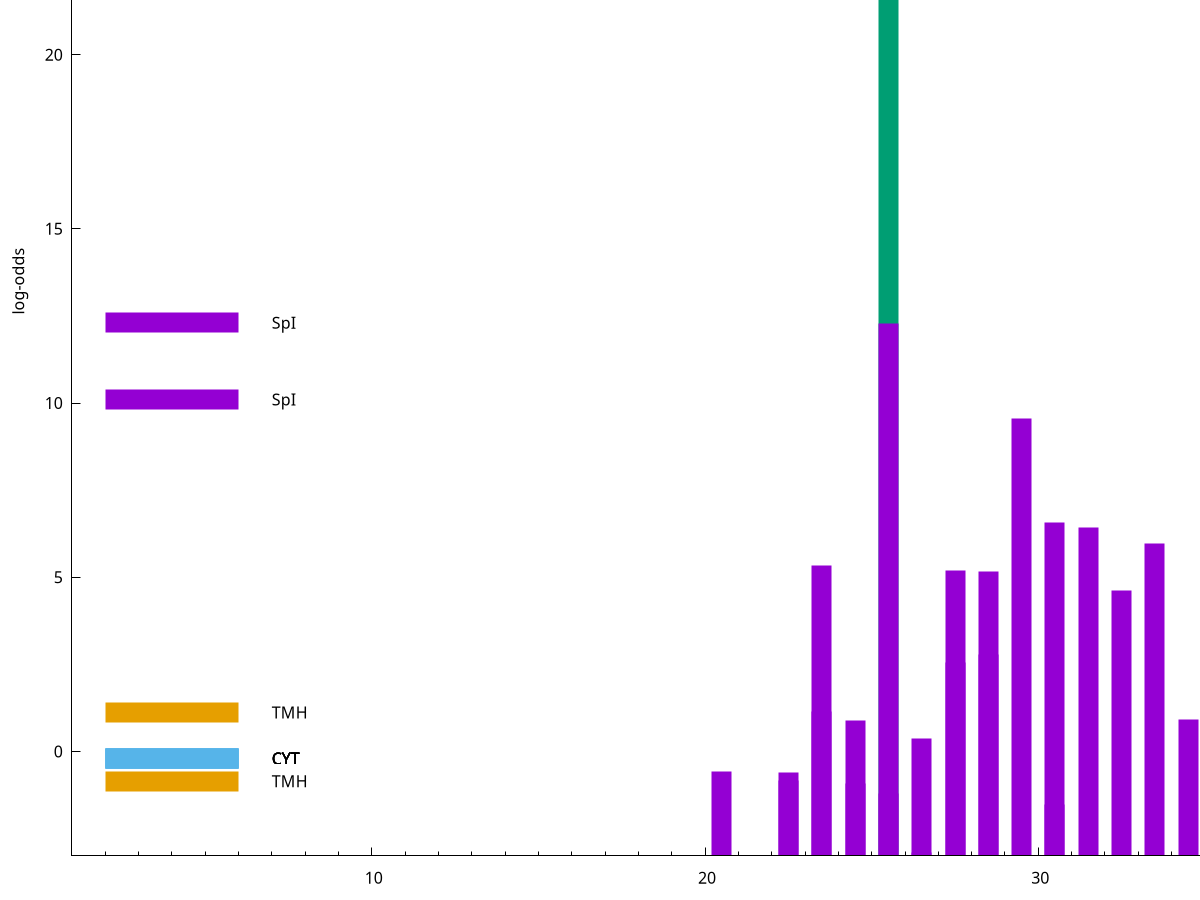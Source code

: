 set title "LipoP predictions for SRR5666568.gff"
set size 2., 1.4
set xrange [1:70] 
set mxtics 10
set yrange [-3:30]
set y2range [0:33]
set ylabel "log-odds"
set term postscript eps color solid "Helvetica" 30
set output "SRR5666568.gff119.eps"
set arrow from 2,26.0956 to 6,26.0956 nohead lt 2 lw 20
set label "SpII" at 7,26.0956
set arrow from 2,12.3028 to 6,12.3028 nohead lt 1 lw 20
set label "SpI" at 7,12.3028
set arrow from 2,10.1004 to 6,10.1004 nohead lt 1 lw 20
set label "SpI" at 7,10.1004
set arrow from 2,1.11462 to 6,1.11462 nohead lt 4 lw 20
set label "TMH" at 7,1.11462
set arrow from 2,-0.200913 to 6,-0.200913 nohead lt 3 lw 20
set label "CYT" at 7,-0.200913
set arrow from 2,-0.200913 to 6,-0.200913 nohead lt 3 lw 20
set label "CYT" at 7,-0.200913
set arrow from 2,-0.200913 to 6,-0.200913 nohead lt 3 lw 20
set label "CYT" at 7,-0.200913
set arrow from 2,-0.200913 to 6,-0.200913 nohead lt 3 lw 20
set label "CYT" at 7,-0.200913
set arrow from 2,-0.200913 to 6,-0.200913 nohead lt 3 lw 20
set label "CYT" at 7,-0.200913
set arrow from 2,-0.853527 to 6,-0.853527 nohead lt 4 lw 20
set label "TMH" at 7,-0.853527
set arrow from 2,26.0956 to 6,26.0956 nohead lt 2 lw 20
set label "SpII" at 7,26.0956
# NOTE: The scores below are the log-odds scores with the threshold
# NOTE: subtracted (a hack to make gnuplot make the histogram all
# NOTE: look nice).
plot "-" axes x1y2 title "" with impulses lt 2 lw 20, "-" axes x1y2 title "" with impulses lt 1 lw 20
25.500000 29.095600
e
25.500000 15.286200
29.500000 12.543960
30.500000 9.576670
31.500000 9.414850
33.500000 8.958780
23.500000 8.332640
27.500000 8.204080
28.500000 8.165590
32.500000 7.622960
28.500000 5.787220
27.500000 5.560360
35.500000 4.220230
23.500000 4.158200
38.500000 3.961697
34.500000 3.920799
24.500000 3.890681
26.500000 3.360829
20.500000 2.430942
22.500000 2.391574
22.500000 2.151115
24.500000 2.079540
25.500000 1.781050
36.500000 1.676600
30.500000 1.481030
39.500000 1.161840
26.500000 0.101580
e
exit
